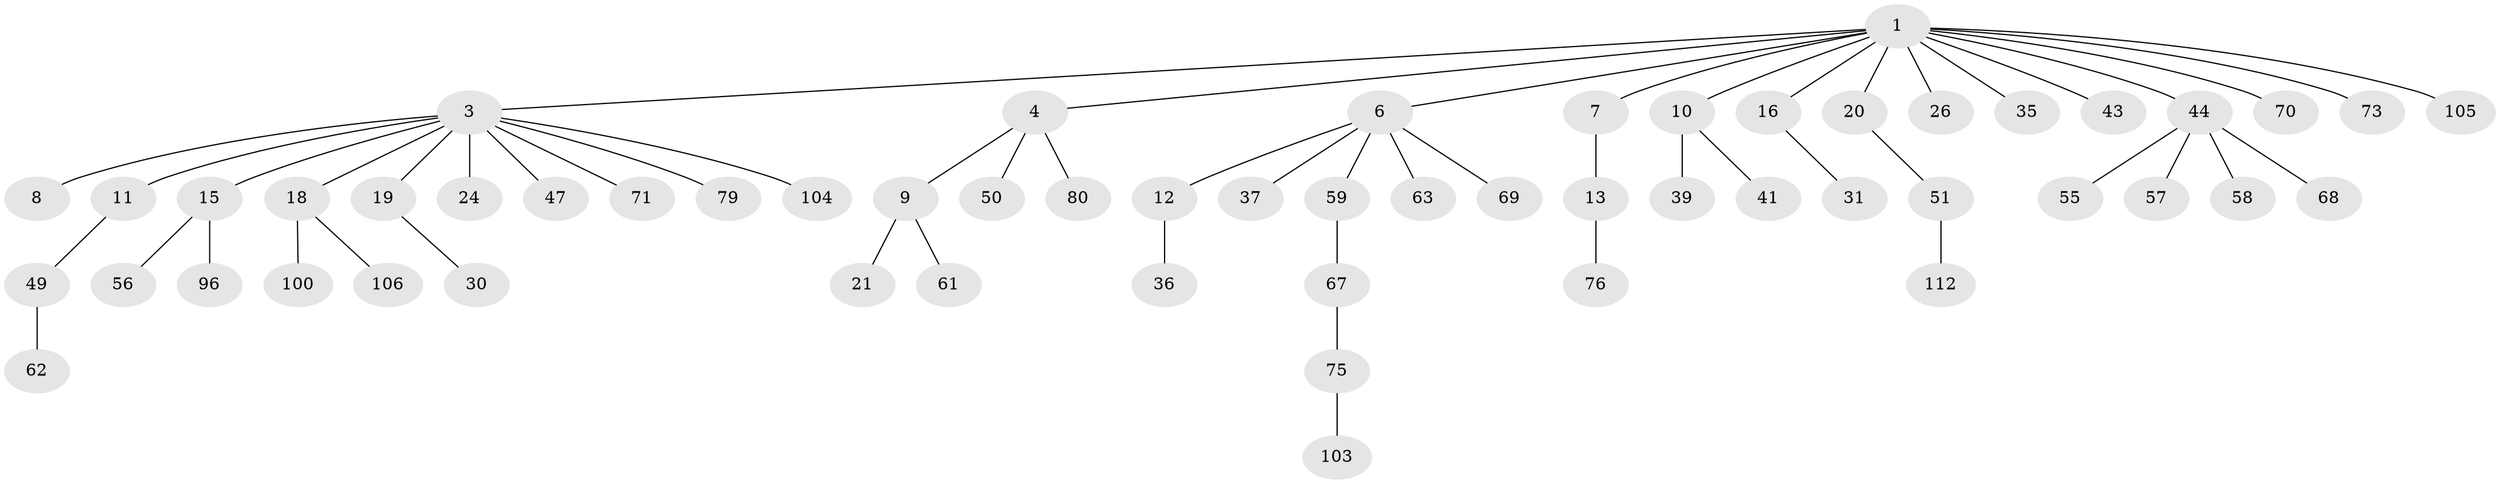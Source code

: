 // original degree distribution, {4: 0.043478260869565216, 12: 0.008695652173913044, 10: 0.008695652173913044, 5: 0.017391304347826087, 2: 0.26956521739130435, 3: 0.14782608695652175, 1: 0.4956521739130435, 6: 0.008695652173913044}
// Generated by graph-tools (version 1.1) at 2025/15/03/09/25 04:15:28]
// undirected, 57 vertices, 56 edges
graph export_dot {
graph [start="1"]
  node [color=gray90,style=filled];
  1 [super="+2"];
  3 [super="+5+17+42"];
  4;
  6 [super="+27+22"];
  7;
  8 [super="+45"];
  9 [super="+14"];
  10;
  11 [super="+23+93"];
  12;
  13 [super="+66"];
  15;
  16;
  18 [super="+25+101+32"];
  19 [super="+110+113+29+52"];
  20;
  21 [super="+46"];
  24;
  26 [super="+38+28"];
  30 [super="+48"];
  31 [super="+34+64"];
  35 [super="+40+54"];
  36;
  37 [super="+108"];
  39;
  41;
  43;
  44 [super="+53"];
  47 [super="+72"];
  49;
  50;
  51;
  55;
  56 [super="+65"];
  57;
  58 [super="+92"];
  59 [super="+74+89"];
  61;
  62;
  63;
  67;
  68 [super="+107+114"];
  69;
  70;
  71;
  73 [super="+83"];
  75 [super="+88"];
  76;
  79;
  80;
  96 [super="+99"];
  100;
  103;
  104;
  105;
  106;
  112;
  1 -- 26;
  1 -- 35;
  1 -- 105;
  1 -- 3;
  1 -- 4;
  1 -- 6;
  1 -- 7;
  1 -- 70;
  1 -- 73;
  1 -- 10;
  1 -- 43;
  1 -- 44;
  1 -- 16;
  1 -- 20;
  3 -- 19;
  3 -- 24;
  3 -- 47;
  3 -- 71;
  3 -- 79;
  3 -- 104;
  3 -- 18;
  3 -- 8;
  3 -- 11;
  3 -- 15;
  4 -- 9;
  4 -- 50;
  4 -- 80;
  6 -- 12;
  6 -- 37;
  6 -- 59;
  6 -- 63;
  6 -- 69;
  7 -- 13;
  9 -- 21;
  9 -- 61;
  10 -- 39;
  10 -- 41;
  11 -- 49;
  12 -- 36;
  13 -- 76;
  15 -- 56;
  15 -- 96;
  16 -- 31;
  18 -- 100;
  18 -- 106;
  19 -- 30;
  20 -- 51;
  44 -- 55;
  44 -- 57;
  44 -- 58;
  44 -- 68;
  49 -- 62;
  51 -- 112;
  59 -- 67;
  67 -- 75;
  75 -- 103;
}
